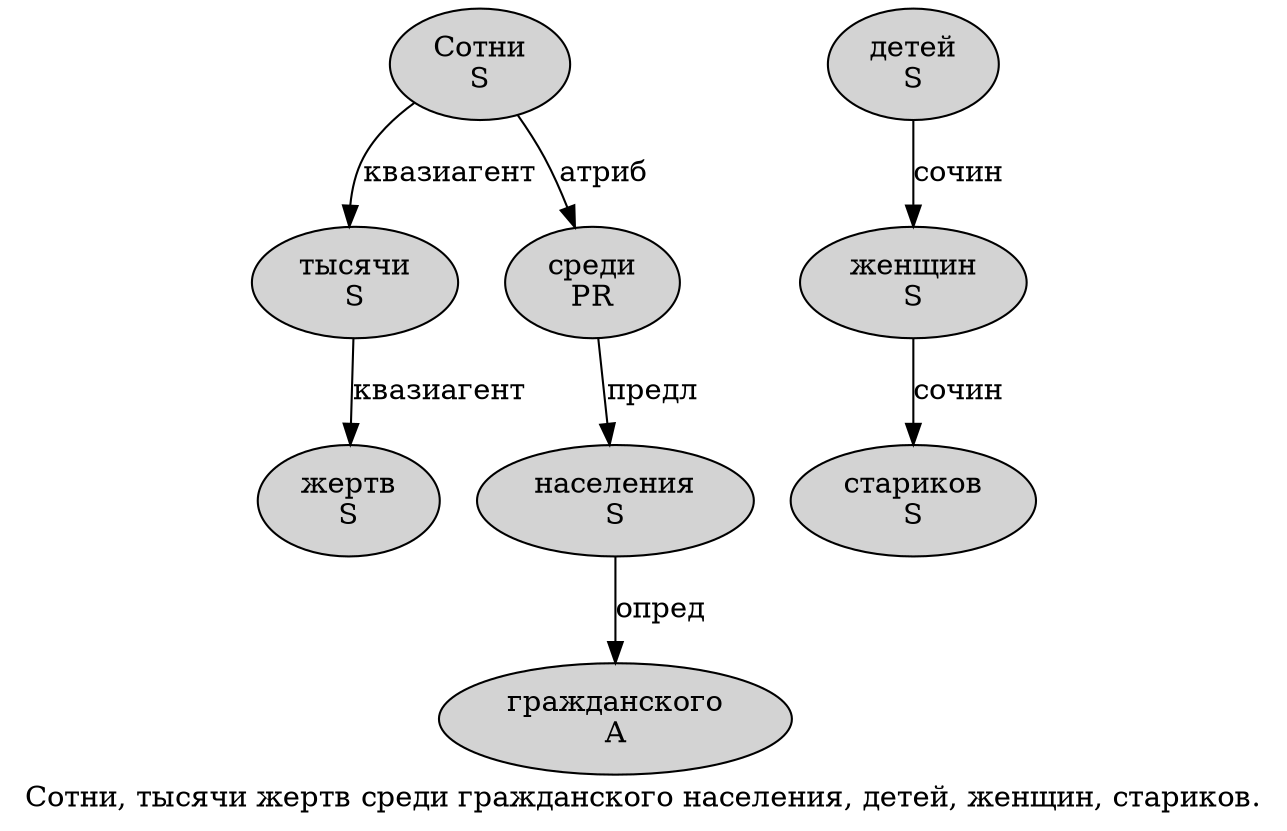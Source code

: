 digraph SENTENCE_883 {
	graph [label="Сотни, тысячи жертв среди гражданского населения, детей, женщин, стариков."]
	node [style=filled]
		0 [label="Сотни
S" color="" fillcolor=lightgray penwidth=1 shape=ellipse]
		2 [label="тысячи
S" color="" fillcolor=lightgray penwidth=1 shape=ellipse]
		3 [label="жертв
S" color="" fillcolor=lightgray penwidth=1 shape=ellipse]
		4 [label="среди
PR" color="" fillcolor=lightgray penwidth=1 shape=ellipse]
		5 [label="гражданского
A" color="" fillcolor=lightgray penwidth=1 shape=ellipse]
		6 [label="населения
S" color="" fillcolor=lightgray penwidth=1 shape=ellipse]
		8 [label="детей
S" color="" fillcolor=lightgray penwidth=1 shape=ellipse]
		10 [label="женщин
S" color="" fillcolor=lightgray penwidth=1 shape=ellipse]
		12 [label="стариков
S" color="" fillcolor=lightgray penwidth=1 shape=ellipse]
			6 -> 5 [label="опред"]
			2 -> 3 [label="квазиагент"]
			10 -> 12 [label="сочин"]
			4 -> 6 [label="предл"]
			8 -> 10 [label="сочин"]
			0 -> 2 [label="квазиагент"]
			0 -> 4 [label="атриб"]
}